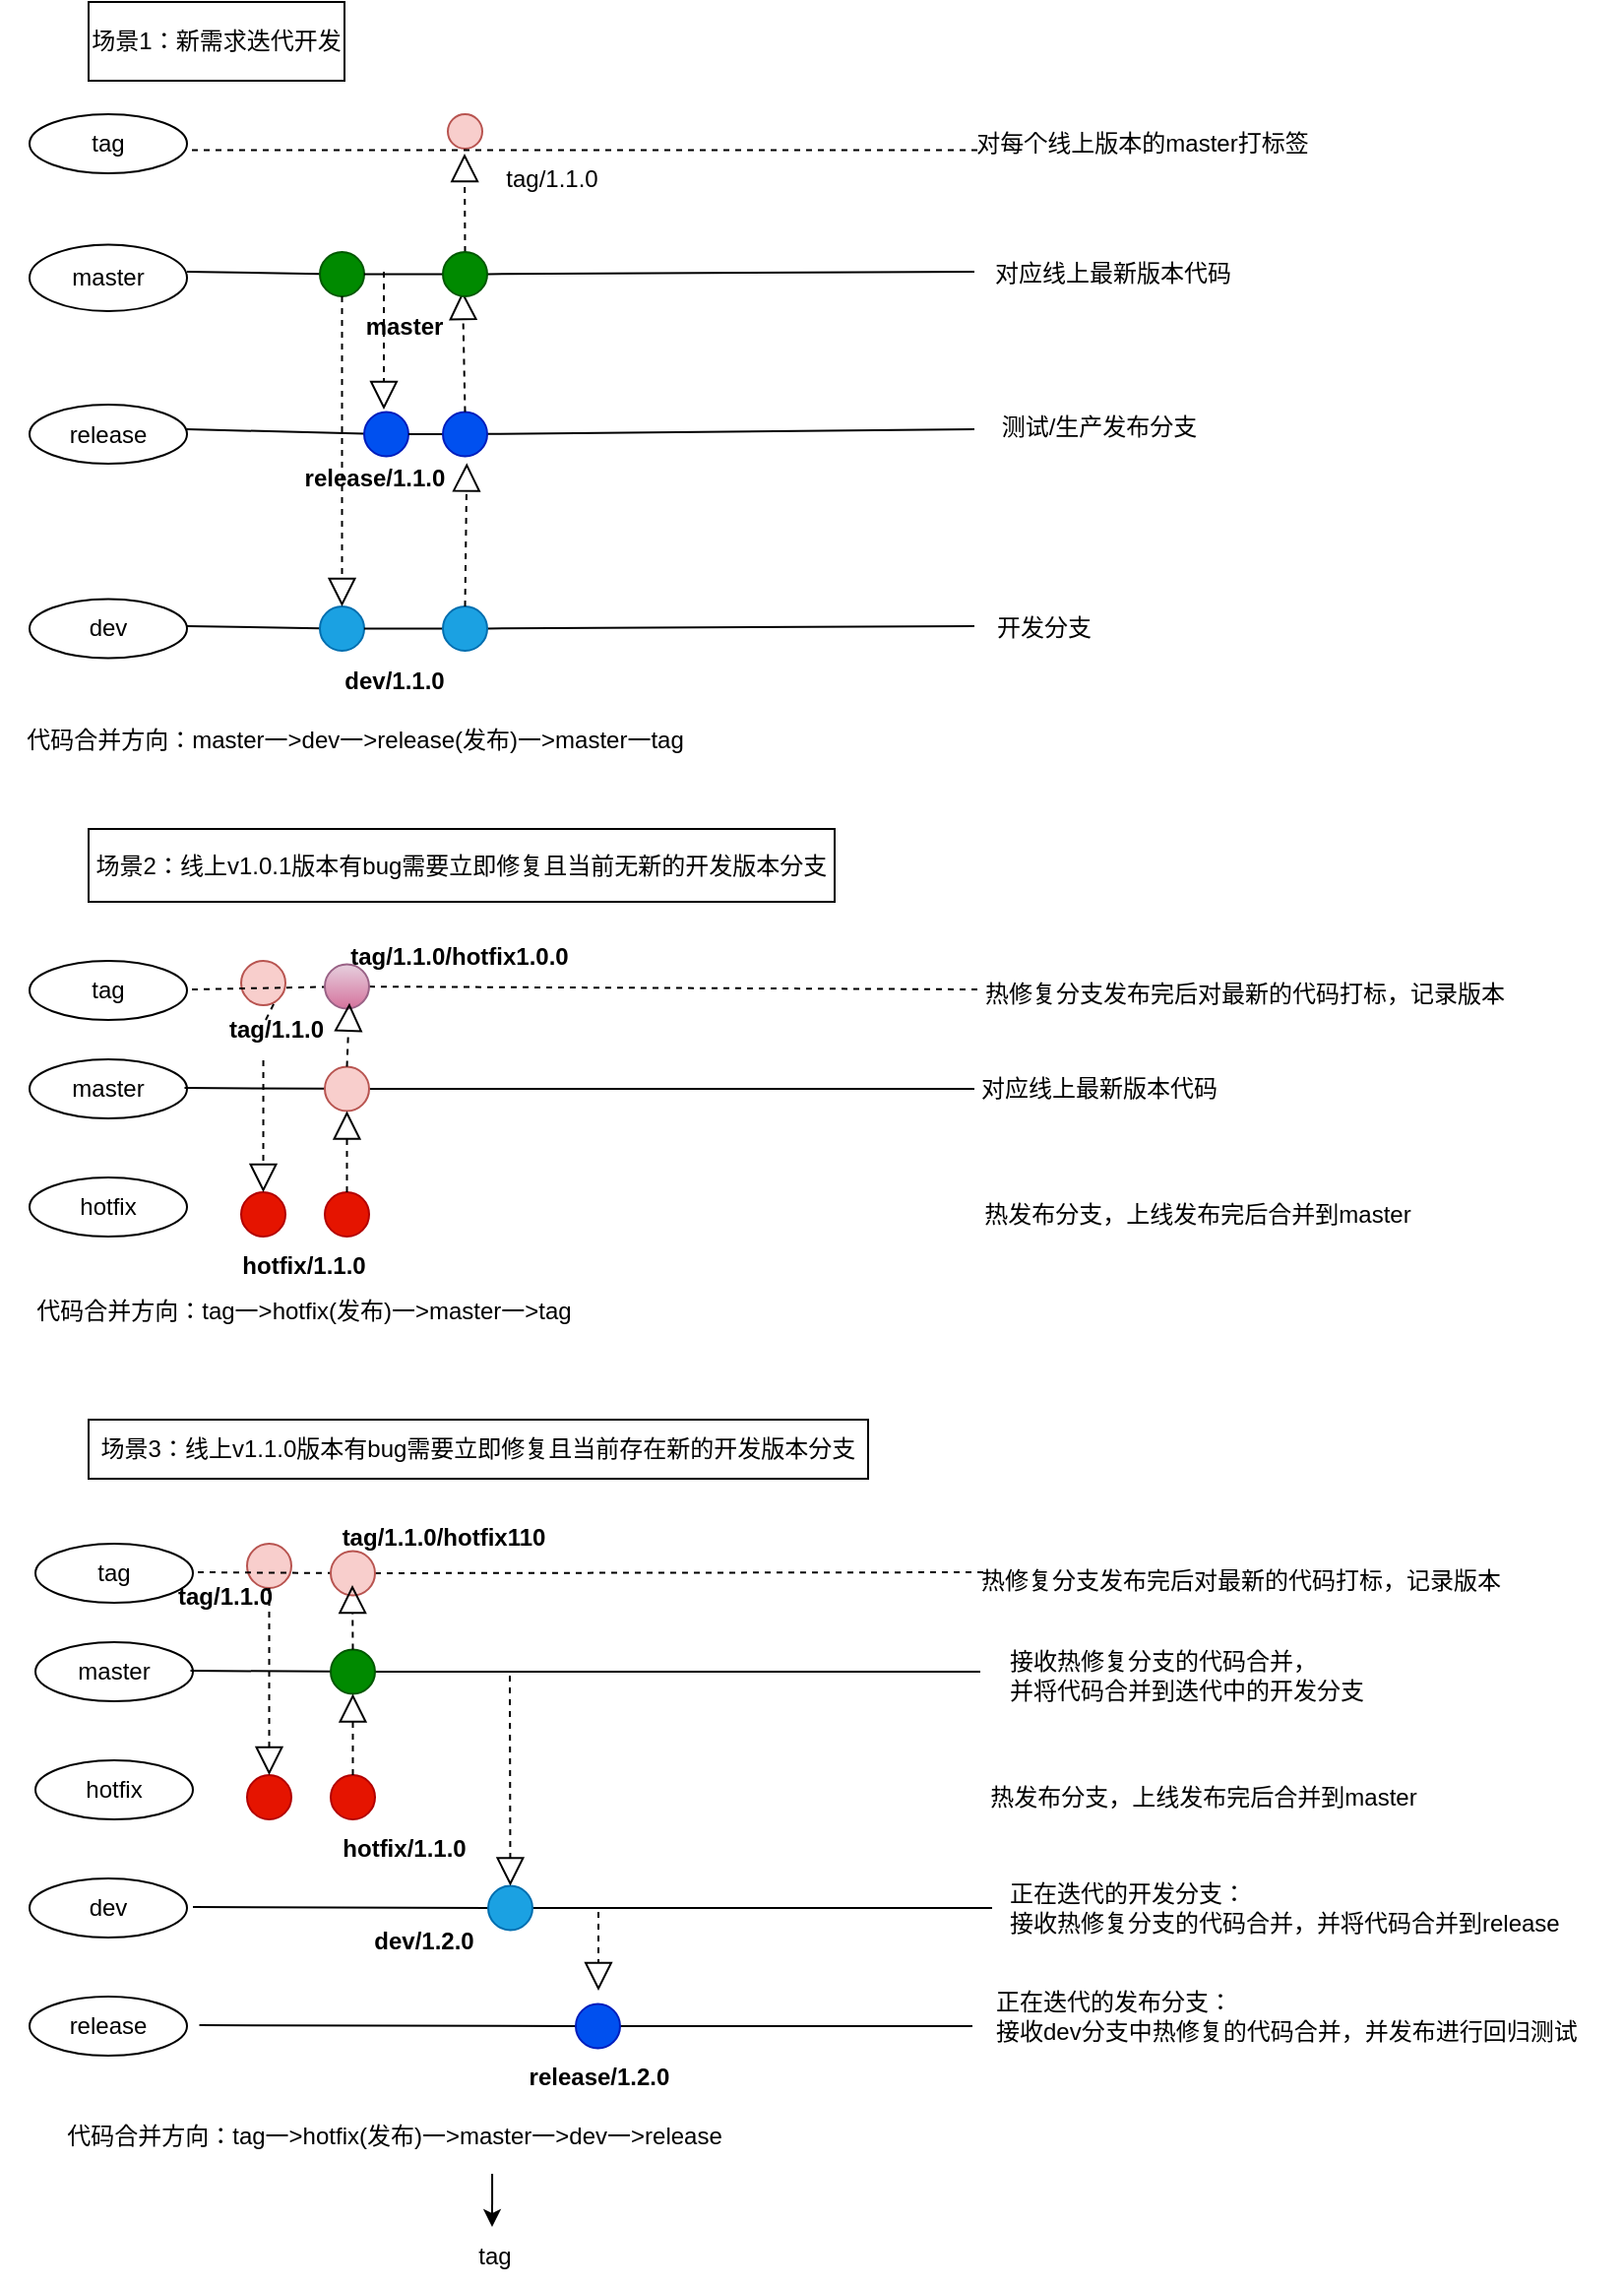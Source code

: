 <mxfile version="20.8.3" type="github">
  <diagram id="u3MLDT6FEJKh7IjFJ45a" name="第 1 页">
    <mxGraphModel dx="1910" dy="565" grid="1" gridSize="10" guides="1" tooltips="1" connect="1" arrows="1" fold="1" page="1" pageScale="1" pageWidth="827" pageHeight="1169" math="0" shadow="0">
      <root>
        <mxCell id="0" />
        <mxCell id="1" parent="0" />
        <mxCell id="BobIcJFzk0XD9MXeeOn0-2" value="master" style="ellipse;whiteSpace=wrap;html=1;" parent="1" vertex="1">
          <mxGeometry x="-749" y="123.25" width="80" height="33.75" as="geometry" />
        </mxCell>
        <mxCell id="BobIcJFzk0XD9MXeeOn0-3" value="tag" style="ellipse;whiteSpace=wrap;html=1;" parent="1" vertex="1">
          <mxGeometry x="-749" y="57" width="80" height="30" as="geometry" />
        </mxCell>
        <mxCell id="BobIcJFzk0XD9MXeeOn0-9" value="release" style="ellipse;whiteSpace=wrap;html=1;" parent="1" vertex="1">
          <mxGeometry x="-749" y="204.5" width="80" height="30" as="geometry" />
        </mxCell>
        <mxCell id="BobIcJFzk0XD9MXeeOn0-10" value="" style="endArrow=none;html=1;rounded=0;startArrow=none;" parent="1" source="BobIcJFzk0XD9MXeeOn0-19" edge="1">
          <mxGeometry width="50" height="50" relative="1" as="geometry">
            <mxPoint x="-669" y="217" as="sourcePoint" />
            <mxPoint x="-269" y="217" as="targetPoint" />
          </mxGeometry>
        </mxCell>
        <mxCell id="BobIcJFzk0XD9MXeeOn0-14" value="" style="endArrow=none;html=1;rounded=0;startArrow=none;" parent="1" source="BobIcJFzk0XD9MXeeOn0-18" edge="1">
          <mxGeometry width="50" height="50" relative="1" as="geometry">
            <mxPoint x="-669" y="137" as="sourcePoint" />
            <mxPoint x="-269" y="137" as="targetPoint" />
          </mxGeometry>
        </mxCell>
        <mxCell id="BobIcJFzk0XD9MXeeOn0-16" value="" style="ellipse;whiteSpace=wrap;html=1;aspect=fixed;fillColor=#e51400;strokeColor=#B20000;fontColor=#ffffff;" parent="1" vertex="1">
          <mxGeometry x="-641.5" y="604.5" width="22.5" height="22.5" as="geometry" />
        </mxCell>
        <mxCell id="BobIcJFzk0XD9MXeeOn0-17" value="" style="ellipse;whiteSpace=wrap;html=1;aspect=fixed;fillColor=#f8cecc;strokeColor=#b85450;" parent="1" vertex="1">
          <mxGeometry x="-641.5" y="487" width="22.5" height="22.5" as="geometry" />
        </mxCell>
        <mxCell id="BobIcJFzk0XD9MXeeOn0-21" value="" style="ellipse;whiteSpace=wrap;html=1;aspect=fixed;fillColor=#f8cecc;strokeColor=#b85450;" parent="1" vertex="1">
          <mxGeometry x="-536.5" y="57" width="17.5" height="17.5" as="geometry" />
        </mxCell>
        <mxCell id="BobIcJFzk0XD9MXeeOn0-28" value="" style="endArrow=none;html=1;rounded=0;" parent="1" target="BobIcJFzk0XD9MXeeOn0-27" edge="1">
          <mxGeometry width="50" height="50" relative="1" as="geometry">
            <mxPoint x="-669" y="137" as="sourcePoint" />
            <mxPoint x="-269" y="137" as="targetPoint" />
          </mxGeometry>
        </mxCell>
        <mxCell id="BobIcJFzk0XD9MXeeOn0-27" value="" style="ellipse;whiteSpace=wrap;html=1;aspect=fixed;fillColor=#008a00;strokeColor=#005700;fontColor=#ffffff;" parent="1" vertex="1">
          <mxGeometry x="-601.5" y="127" width="22.5" height="22.5" as="geometry" />
        </mxCell>
        <mxCell id="BobIcJFzk0XD9MXeeOn0-31" value="dev" style="ellipse;whiteSpace=wrap;html=1;" parent="1" vertex="1">
          <mxGeometry x="-749" y="303.25" width="80" height="30" as="geometry" />
        </mxCell>
        <mxCell id="BobIcJFzk0XD9MXeeOn0-32" value="" style="endArrow=none;html=1;rounded=0;startArrow=none;" parent="1" source="BobIcJFzk0XD9MXeeOn0-25" edge="1">
          <mxGeometry width="50" height="50" relative="1" as="geometry">
            <mxPoint x="-669" y="317" as="sourcePoint" />
            <mxPoint x="-269" y="317" as="targetPoint" />
          </mxGeometry>
        </mxCell>
        <mxCell id="BobIcJFzk0XD9MXeeOn0-35" value="场景1：新需求迭代开发" style="rounded=0;whiteSpace=wrap;html=1;" parent="1" vertex="1">
          <mxGeometry x="-719" width="130" height="40" as="geometry" />
        </mxCell>
        <mxCell id="BobIcJFzk0XD9MXeeOn0-37" value="" style="endArrow=none;html=1;rounded=0;" parent="1" target="BobIcJFzk0XD9MXeeOn0-22" edge="1">
          <mxGeometry width="50" height="50" relative="1" as="geometry">
            <mxPoint x="-669" y="317" as="sourcePoint" />
            <mxPoint x="-269" y="317" as="targetPoint" />
          </mxGeometry>
        </mxCell>
        <mxCell id="BobIcJFzk0XD9MXeeOn0-22" value="" style="ellipse;whiteSpace=wrap;html=1;aspect=fixed;fillColor=#1ba1e2;strokeColor=#006EAF;fontColor=#ffffff;" parent="1" vertex="1">
          <mxGeometry x="-601.5" y="307" width="22.5" height="22.5" as="geometry" />
        </mxCell>
        <mxCell id="BobIcJFzk0XD9MXeeOn0-40" value="" style="endArrow=block;dashed=1;endFill=0;endSize=12;html=1;rounded=0;exitX=0.5;exitY=1;exitDx=0;exitDy=0;" parent="1" source="BobIcJFzk0XD9MXeeOn0-27" target="BobIcJFzk0XD9MXeeOn0-22" edge="1">
          <mxGeometry width="160" relative="1" as="geometry">
            <mxPoint x="-579" y="247" as="sourcePoint" />
            <mxPoint x="-419" y="247" as="targetPoint" />
          </mxGeometry>
        </mxCell>
        <mxCell id="BobIcJFzk0XD9MXeeOn0-41" value="release/1.1.0" style="text;html=1;align=center;verticalAlign=middle;resizable=0;points=[];autosize=1;strokeColor=none;fillColor=none;fontStyle=1" parent="1" vertex="1">
          <mxGeometry x="-619" y="227" width="90" height="30" as="geometry" />
        </mxCell>
        <mxCell id="BobIcJFzk0XD9MXeeOn0-42" value="dev/1.1.0" style="text;html=1;align=center;verticalAlign=middle;resizable=0;points=[];autosize=1;strokeColor=none;fillColor=none;fontStyle=1" parent="1" vertex="1">
          <mxGeometry x="-599" y="329.5" width="70" height="30" as="geometry" />
        </mxCell>
        <mxCell id="BobIcJFzk0XD9MXeeOn0-44" value="" style="endArrow=none;html=1;rounded=0;startArrow=none;" parent="1" source="BobIcJFzk0XD9MXeeOn0-22" target="BobIcJFzk0XD9MXeeOn0-25" edge="1">
          <mxGeometry width="50" height="50" relative="1" as="geometry">
            <mxPoint x="-579.0" y="318.215" as="sourcePoint" />
            <mxPoint x="-269" y="317" as="targetPoint" />
          </mxGeometry>
        </mxCell>
        <mxCell id="BobIcJFzk0XD9MXeeOn0-25" value="" style="ellipse;whiteSpace=wrap;html=1;aspect=fixed;fillColor=#1ba1e2;strokeColor=#006EAF;fontColor=#ffffff;" parent="1" vertex="1">
          <mxGeometry x="-539" y="307" width="22.5" height="22.5" as="geometry" />
        </mxCell>
        <mxCell id="BobIcJFzk0XD9MXeeOn0-52" value="测试/生产发布分支" style="text;html=1;align=center;verticalAlign=middle;resizable=0;points=[];autosize=1;strokeColor=none;fillColor=none;" parent="1" vertex="1">
          <mxGeometry x="-266.5" y="200.75" width="120" height="30" as="geometry" />
        </mxCell>
        <mxCell id="BobIcJFzk0XD9MXeeOn0-53" value="开发分支" style="text;html=1;align=center;verticalAlign=middle;resizable=0;points=[];autosize=1;strokeColor=none;fillColor=none;" parent="1" vertex="1">
          <mxGeometry x="-269" y="303.25" width="70" height="30" as="geometry" />
        </mxCell>
        <mxCell id="BobIcJFzk0XD9MXeeOn0-54" value="对应线上最新版本代码" style="text;html=1;align=center;verticalAlign=middle;resizable=0;points=[];autosize=1;strokeColor=none;fillColor=none;" parent="1" vertex="1">
          <mxGeometry x="-269" y="123.25" width="140" height="30" as="geometry" />
        </mxCell>
        <mxCell id="BobIcJFzk0XD9MXeeOn0-59" value="" style="endArrow=none;dashed=1;html=1;rounded=0;" parent="1" edge="1">
          <mxGeometry width="50" height="50" relative="1" as="geometry">
            <mxPoint x="-666.5" y="75.25" as="sourcePoint" />
            <mxPoint x="-266.5" y="75.25" as="targetPoint" />
          </mxGeometry>
        </mxCell>
        <mxCell id="BobIcJFzk0XD9MXeeOn0-61" value="" style="endArrow=block;dashed=1;endFill=0;endSize=12;html=1;rounded=0;exitX=0.5;exitY=0;exitDx=0;exitDy=0;" parent="1" source="BobIcJFzk0XD9MXeeOn0-18" edge="1">
          <mxGeometry width="160" relative="1" as="geometry">
            <mxPoint x="-576.5" y="107.75" as="sourcePoint" />
            <mxPoint x="-528" y="77" as="targetPoint" />
          </mxGeometry>
        </mxCell>
        <mxCell id="BobIcJFzk0XD9MXeeOn0-63" value="对每个线上版本的master打标签" style="text;html=1;align=center;verticalAlign=middle;resizable=0;points=[];autosize=1;strokeColor=none;fillColor=none;" parent="1" vertex="1">
          <mxGeometry x="-279" y="57" width="190" height="30" as="geometry" />
        </mxCell>
        <mxCell id="BobIcJFzk0XD9MXeeOn0-66" value="" style="endArrow=block;dashed=1;endFill=0;endSize=12;html=1;rounded=0;" parent="1" edge="1">
          <mxGeometry width="160" relative="1" as="geometry">
            <mxPoint x="-569" y="137" as="sourcePoint" />
            <mxPoint x="-569" y="207" as="targetPoint" />
          </mxGeometry>
        </mxCell>
        <mxCell id="BobIcJFzk0XD9MXeeOn0-67" value="" style="endArrow=none;html=1;rounded=0;startArrow=none;" parent="1" target="BobIcJFzk0XD9MXeeOn0-26" edge="1">
          <mxGeometry width="50" height="50" relative="1" as="geometry">
            <mxPoint x="-669" y="217" as="sourcePoint" />
            <mxPoint x="-269" y="217" as="targetPoint" />
          </mxGeometry>
        </mxCell>
        <mxCell id="BobIcJFzk0XD9MXeeOn0-26" value="" style="ellipse;whiteSpace=wrap;html=1;aspect=fixed;fillColor=#0050ef;strokeColor=#001DBC;fontColor=#ffffff;" parent="1" vertex="1">
          <mxGeometry x="-579" y="208.25" width="22.5" height="22.5" as="geometry" />
        </mxCell>
        <mxCell id="BobIcJFzk0XD9MXeeOn0-70" value="" style="endArrow=none;html=1;rounded=0;startArrow=none;" parent="1" source="BobIcJFzk0XD9MXeeOn0-26" target="BobIcJFzk0XD9MXeeOn0-19" edge="1">
          <mxGeometry width="50" height="50" relative="1" as="geometry">
            <mxPoint x="-556.5" y="219.424" as="sourcePoint" />
            <mxPoint x="-269" y="217" as="targetPoint" />
          </mxGeometry>
        </mxCell>
        <mxCell id="BobIcJFzk0XD9MXeeOn0-19" value="" style="ellipse;whiteSpace=wrap;html=1;aspect=fixed;fillColor=#0050ef;strokeColor=#001DBC;fontColor=#ffffff;" parent="1" vertex="1">
          <mxGeometry x="-539" y="208.25" width="22.5" height="22.5" as="geometry" />
        </mxCell>
        <mxCell id="BobIcJFzk0XD9MXeeOn0-71" value="" style="endArrow=block;dashed=1;endFill=0;endSize=12;html=1;rounded=0;exitX=0.5;exitY=0;exitDx=0;exitDy=0;entryX=1.024;entryY=0.239;entryDx=0;entryDy=0;entryPerimeter=0;" parent="1" source="BobIcJFzk0XD9MXeeOn0-25" target="BobIcJFzk0XD9MXeeOn0-41" edge="1">
          <mxGeometry width="160" relative="1" as="geometry">
            <mxPoint x="-579" y="247" as="sourcePoint" />
            <mxPoint x="-419" y="247" as="targetPoint" />
          </mxGeometry>
        </mxCell>
        <mxCell id="BobIcJFzk0XD9MXeeOn0-72" value="" style="endArrow=block;dashed=1;endFill=0;endSize=12;html=1;rounded=0;exitX=0.5;exitY=0;exitDx=0;exitDy=0;" parent="1" source="BobIcJFzk0XD9MXeeOn0-19" edge="1">
          <mxGeometry width="160" relative="1" as="geometry">
            <mxPoint x="-579" y="247" as="sourcePoint" />
            <mxPoint x="-529" y="147" as="targetPoint" />
          </mxGeometry>
        </mxCell>
        <mxCell id="BobIcJFzk0XD9MXeeOn0-73" value="" style="endArrow=none;html=1;rounded=0;startArrow=none;" parent="1" source="BobIcJFzk0XD9MXeeOn0-27" target="BobIcJFzk0XD9MXeeOn0-18" edge="1">
          <mxGeometry width="50" height="50" relative="1" as="geometry">
            <mxPoint x="-579.0" y="138.215" as="sourcePoint" />
            <mxPoint x="-269" y="137" as="targetPoint" />
          </mxGeometry>
        </mxCell>
        <mxCell id="BobIcJFzk0XD9MXeeOn0-18" value="" style="ellipse;whiteSpace=wrap;html=1;aspect=fixed;fillColor=#008a00;strokeColor=#005700;fontColor=#ffffff;" parent="1" vertex="1">
          <mxGeometry x="-539" y="127" width="22.5" height="22.5" as="geometry" />
        </mxCell>
        <mxCell id="BobIcJFzk0XD9MXeeOn0-75" value="&lt;b&gt;master&lt;/b&gt;" style="text;html=1;align=center;verticalAlign=middle;resizable=0;points=[];autosize=1;strokeColor=none;fillColor=none;" parent="1" vertex="1">
          <mxGeometry x="-589" y="149.5" width="60" height="30" as="geometry" />
        </mxCell>
        <mxCell id="BobIcJFzk0XD9MXeeOn0-76" value="tag/1.1.0" style="text;html=1;align=center;verticalAlign=middle;resizable=0;points=[];autosize=1;strokeColor=none;fillColor=none;" parent="1" vertex="1">
          <mxGeometry x="-519" y="74.5" width="70" height="30" as="geometry" />
        </mxCell>
        <mxCell id="KTSMbRb8N_iu5CVPyep4-1" value="场景2：线上v1.0.1版本有bug需要立即修复且当前无新的开发版本分支" style="whiteSpace=wrap;html=1;" vertex="1" parent="1">
          <mxGeometry x="-719" y="420" width="379" height="37" as="geometry" />
        </mxCell>
        <mxCell id="KTSMbRb8N_iu5CVPyep4-2" value="tag" style="ellipse;whiteSpace=wrap;html=1;" vertex="1" parent="1">
          <mxGeometry x="-749" y="487" width="80" height="30" as="geometry" />
        </mxCell>
        <mxCell id="KTSMbRb8N_iu5CVPyep4-3" value="" style="endArrow=none;dashed=1;html=1;rounded=0;startArrow=none;" edge="1" parent="1" source="KTSMbRb8N_iu5CVPyep4-19">
          <mxGeometry width="50" height="50" relative="1" as="geometry">
            <mxPoint x="-666.5" y="501.5" as="sourcePoint" />
            <mxPoint x="-266.5" y="501.5" as="targetPoint" />
          </mxGeometry>
        </mxCell>
        <mxCell id="KTSMbRb8N_iu5CVPyep4-5" value="master" style="ellipse;whiteSpace=wrap;html=1;" vertex="1" parent="1">
          <mxGeometry x="-749" y="537" width="80" height="30" as="geometry" />
        </mxCell>
        <mxCell id="KTSMbRb8N_iu5CVPyep4-6" value="" style="endArrow=none;html=1;rounded=0;startArrow=none;" edge="1" parent="1" source="BobIcJFzk0XD9MXeeOn0-15">
          <mxGeometry relative="1" as="geometry">
            <mxPoint x="-670.25" y="551.5" as="sourcePoint" />
            <mxPoint x="-269" y="552" as="targetPoint" />
          </mxGeometry>
        </mxCell>
        <mxCell id="KTSMbRb8N_iu5CVPyep4-7" value="hotfix" style="ellipse;whiteSpace=wrap;html=1;" vertex="1" parent="1">
          <mxGeometry x="-749" y="597" width="80" height="30" as="geometry" />
        </mxCell>
        <mxCell id="KTSMbRb8N_iu5CVPyep4-10" value="" style="endArrow=none;html=1;rounded=0;" edge="1" parent="1" target="BobIcJFzk0XD9MXeeOn0-15">
          <mxGeometry relative="1" as="geometry">
            <mxPoint x="-670.25" y="551.5" as="sourcePoint" />
            <mxPoint x="-269" y="552" as="targetPoint" />
          </mxGeometry>
        </mxCell>
        <mxCell id="BobIcJFzk0XD9MXeeOn0-15" value="" style="ellipse;whiteSpace=wrap;html=1;aspect=fixed;fillColor=#f8cecc;strokeColor=#b85450;" parent="1" vertex="1">
          <mxGeometry x="-599" y="540.75" width="22.5" height="22.5" as="geometry" />
        </mxCell>
        <mxCell id="KTSMbRb8N_iu5CVPyep4-11" value="" style="endArrow=block;dashed=1;endFill=0;endSize=12;html=1;rounded=0;entryX=0.5;entryY=0;entryDx=0;entryDy=0;startArrow=none;exitX=0.411;exitY=1.017;exitDx=0;exitDy=0;exitPerimeter=0;" edge="1" parent="1" source="KTSMbRb8N_iu5CVPyep4-12" target="BobIcJFzk0XD9MXeeOn0-16">
          <mxGeometry width="160" relative="1" as="geometry">
            <mxPoint x="-639" y="537" as="sourcePoint" />
            <mxPoint x="-449" y="427" as="targetPoint" />
          </mxGeometry>
        </mxCell>
        <mxCell id="KTSMbRb8N_iu5CVPyep4-13" value="" style="endArrow=none;dashed=1;endFill=0;endSize=12;html=1;rounded=0;entryX=0.5;entryY=0;entryDx=0;entryDy=0;" edge="1" parent="1" target="KTSMbRb8N_iu5CVPyep4-12">
          <mxGeometry width="160" relative="1" as="geometry">
            <mxPoint x="-629" y="517" as="sourcePoint" />
            <mxPoint x="-630.25" y="604.5" as="targetPoint" />
          </mxGeometry>
        </mxCell>
        <mxCell id="KTSMbRb8N_iu5CVPyep4-12" value="tag/1.1.0" style="text;html=1;align=center;verticalAlign=middle;resizable=0;points=[];autosize=1;strokeColor=none;fillColor=none;fontStyle=1" vertex="1" parent="1">
          <mxGeometry x="-659" y="507" width="70" height="30" as="geometry" />
        </mxCell>
        <mxCell id="KTSMbRb8N_iu5CVPyep4-14" value="对应线上最新版本代码" style="text;html=1;align=center;verticalAlign=middle;resizable=0;points=[];autosize=1;strokeColor=none;fillColor=none;" vertex="1" parent="1">
          <mxGeometry x="-276.5" y="537" width="140" height="30" as="geometry" />
        </mxCell>
        <mxCell id="KTSMbRb8N_iu5CVPyep4-15" value="代码合并方向：master一&amp;gt;dev一&amp;gt;release(发布)一&amp;gt;master一tag" style="text;html=1;align=center;verticalAlign=middle;resizable=0;points=[];autosize=1;strokeColor=none;fillColor=none;" vertex="1" parent="1">
          <mxGeometry x="-764" y="359.5" width="360" height="30" as="geometry" />
        </mxCell>
        <mxCell id="KTSMbRb8N_iu5CVPyep4-16" value="热发布分支，上线发布完后合并到master" style="text;html=1;align=center;verticalAlign=middle;resizable=0;points=[];autosize=1;strokeColor=none;fillColor=none;" vertex="1" parent="1">
          <mxGeometry x="-276.5" y="600.75" width="240" height="30" as="geometry" />
        </mxCell>
        <mxCell id="KTSMbRb8N_iu5CVPyep4-17" value="" style="ellipse;whiteSpace=wrap;html=1;aspect=fixed;fillColor=#e51400;strokeColor=#B20000;fontColor=#ffffff;" vertex="1" parent="1">
          <mxGeometry x="-599" y="604.5" width="22.5" height="22.5" as="geometry" />
        </mxCell>
        <mxCell id="KTSMbRb8N_iu5CVPyep4-18" value="" style="endArrow=block;dashed=1;endFill=0;endSize=12;html=1;rounded=0;exitX=0.5;exitY=0;exitDx=0;exitDy=0;entryX=0.5;entryY=1;entryDx=0;entryDy=0;" edge="1" parent="1" source="KTSMbRb8N_iu5CVPyep4-17" target="BobIcJFzk0XD9MXeeOn0-15">
          <mxGeometry width="160" relative="1" as="geometry">
            <mxPoint x="-420" y="464" as="sourcePoint" />
            <mxPoint x="-260" y="464" as="targetPoint" />
          </mxGeometry>
        </mxCell>
        <mxCell id="KTSMbRb8N_iu5CVPyep4-20" value="" style="endArrow=none;dashed=1;html=1;rounded=0;" edge="1" parent="1" target="KTSMbRb8N_iu5CVPyep4-19">
          <mxGeometry width="50" height="50" relative="1" as="geometry">
            <mxPoint x="-666.5" y="501.5" as="sourcePoint" />
            <mxPoint x="-266.5" y="501.5" as="targetPoint" />
          </mxGeometry>
        </mxCell>
        <mxCell id="KTSMbRb8N_iu5CVPyep4-19" value="" style="ellipse;whiteSpace=wrap;html=1;aspect=fixed;fillColor=#e6d0de;strokeColor=#996185;gradientColor=#d5739d;" vertex="1" parent="1">
          <mxGeometry x="-599" y="488.75" width="22.5" height="22.5" as="geometry" />
        </mxCell>
        <mxCell id="KTSMbRb8N_iu5CVPyep4-21" value="" style="endArrow=block;dashed=1;endFill=0;endSize=12;html=1;rounded=0;exitX=0.5;exitY=0;exitDx=0;exitDy=0;entryX=1.036;entryY=0.047;entryDx=0;entryDy=0;entryPerimeter=0;" edge="1" parent="1" source="BobIcJFzk0XD9MXeeOn0-15" target="KTSMbRb8N_iu5CVPyep4-12">
          <mxGeometry width="160" relative="1" as="geometry">
            <mxPoint x="-577.75" y="614.5" as="sourcePoint" />
            <mxPoint x="-577.75" y="573.25" as="targetPoint" />
          </mxGeometry>
        </mxCell>
        <mxCell id="KTSMbRb8N_iu5CVPyep4-22" value="tag/1.1.0/hotfix1.0.0" style="text;html=1;align=center;verticalAlign=middle;resizable=0;points=[];autosize=1;strokeColor=none;fillColor=none;fontStyle=1" vertex="1" parent="1">
          <mxGeometry x="-596" y="470" width="130" height="30" as="geometry" />
        </mxCell>
        <mxCell id="KTSMbRb8N_iu5CVPyep4-23" value="热修复分支发布完后对最新的代码打标，记录版本" style="text;html=1;align=center;verticalAlign=middle;resizable=0;points=[];autosize=1;strokeColor=none;fillColor=none;" vertex="1" parent="1">
          <mxGeometry x="-277.5" y="488.75" width="290" height="30" as="geometry" />
        </mxCell>
        <mxCell id="KTSMbRb8N_iu5CVPyep4-24" value="hotfix/1.1.0" style="text;html=1;align=center;verticalAlign=middle;resizable=0;points=[];autosize=1;strokeColor=none;fillColor=none;fontStyle=1" vertex="1" parent="1">
          <mxGeometry x="-655" y="627" width="90" height="30" as="geometry" />
        </mxCell>
        <mxCell id="KTSMbRb8N_iu5CVPyep4-27" value="" style="ellipse;whiteSpace=wrap;html=1;aspect=fixed;fillColor=#e51400;strokeColor=#B20000;fontColor=#ffffff;" vertex="1" parent="1">
          <mxGeometry x="-638.5" y="900.5" width="22.5" height="22.5" as="geometry" />
        </mxCell>
        <mxCell id="KTSMbRb8N_iu5CVPyep4-28" value="" style="ellipse;whiteSpace=wrap;html=1;aspect=fixed;fillColor=#f8cecc;strokeColor=#b85450;" vertex="1" parent="1">
          <mxGeometry x="-638.5" y="783" width="22.5" height="22.5" as="geometry" />
        </mxCell>
        <mxCell id="KTSMbRb8N_iu5CVPyep4-29" value="场景3：线上v1.1.0版本有bug需要立即修复且当前存在新的开发版本分支" style="whiteSpace=wrap;html=1;" vertex="1" parent="1">
          <mxGeometry x="-719" y="720" width="396" height="30" as="geometry" />
        </mxCell>
        <mxCell id="KTSMbRb8N_iu5CVPyep4-30" value="tag" style="ellipse;whiteSpace=wrap;html=1;" vertex="1" parent="1">
          <mxGeometry x="-746" y="783" width="80" height="30" as="geometry" />
        </mxCell>
        <mxCell id="KTSMbRb8N_iu5CVPyep4-31" value="" style="endArrow=none;dashed=1;html=1;rounded=0;startArrow=none;" edge="1" parent="1" source="KTSMbRb8N_iu5CVPyep4-45">
          <mxGeometry width="50" height="50" relative="1" as="geometry">
            <mxPoint x="-663.5" y="797.5" as="sourcePoint" />
            <mxPoint x="-263.5" y="797.5" as="targetPoint" />
          </mxGeometry>
        </mxCell>
        <mxCell id="KTSMbRb8N_iu5CVPyep4-32" value="master" style="ellipse;whiteSpace=wrap;html=1;" vertex="1" parent="1">
          <mxGeometry x="-746" y="833" width="80" height="30" as="geometry" />
        </mxCell>
        <mxCell id="KTSMbRb8N_iu5CVPyep4-33" value="" style="endArrow=none;html=1;rounded=0;startArrow=none;" edge="1" parent="1" source="KTSMbRb8N_iu5CVPyep4-36">
          <mxGeometry relative="1" as="geometry">
            <mxPoint x="-667.25" y="847.5" as="sourcePoint" />
            <mxPoint x="-266" y="848" as="targetPoint" />
          </mxGeometry>
        </mxCell>
        <mxCell id="KTSMbRb8N_iu5CVPyep4-34" value="hotfix" style="ellipse;whiteSpace=wrap;html=1;" vertex="1" parent="1">
          <mxGeometry x="-746" y="893" width="80" height="30" as="geometry" />
        </mxCell>
        <mxCell id="KTSMbRb8N_iu5CVPyep4-35" value="" style="endArrow=none;html=1;rounded=0;" edge="1" parent="1" target="KTSMbRb8N_iu5CVPyep4-36">
          <mxGeometry relative="1" as="geometry">
            <mxPoint x="-667.25" y="847.5" as="sourcePoint" />
            <mxPoint x="-266" y="848" as="targetPoint" />
          </mxGeometry>
        </mxCell>
        <mxCell id="KTSMbRb8N_iu5CVPyep4-36" value="" style="ellipse;whiteSpace=wrap;html=1;aspect=fixed;fillColor=#008a00;strokeColor=#005700;fontColor=#ffffff;" vertex="1" parent="1">
          <mxGeometry x="-596" y="836.75" width="22.5" height="22.5" as="geometry" />
        </mxCell>
        <mxCell id="KTSMbRb8N_iu5CVPyep4-37" value="" style="endArrow=block;dashed=1;endFill=0;endSize=12;html=1;rounded=0;entryX=0.5;entryY=0;entryDx=0;entryDy=0;startArrow=none;exitX=0.5;exitY=1;exitDx=0;exitDy=0;" edge="1" parent="1" source="KTSMbRb8N_iu5CVPyep4-28" target="KTSMbRb8N_iu5CVPyep4-27">
          <mxGeometry width="160" relative="1" as="geometry">
            <mxPoint x="-626" y="834" as="sourcePoint" />
            <mxPoint x="-446" y="723" as="targetPoint" />
          </mxGeometry>
        </mxCell>
        <mxCell id="KTSMbRb8N_iu5CVPyep4-40" value="接收热修复分支的代码合并，&lt;br&gt;并将代码合并到迭代中的开发分支" style="text;html=1;align=left;verticalAlign=middle;resizable=0;points=[];autosize=1;strokeColor=none;fillColor=none;" vertex="1" parent="1">
          <mxGeometry x="-253.5" y="830" width="200" height="40" as="geometry" />
        </mxCell>
        <mxCell id="KTSMbRb8N_iu5CVPyep4-41" value="热发布分支，上线发布完后合并到master" style="text;html=1;align=center;verticalAlign=middle;resizable=0;points=[];autosize=1;strokeColor=none;fillColor=none;" vertex="1" parent="1">
          <mxGeometry x="-273.5" y="896.75" width="240" height="30" as="geometry" />
        </mxCell>
        <mxCell id="KTSMbRb8N_iu5CVPyep4-42" value="" style="ellipse;whiteSpace=wrap;html=1;aspect=fixed;fillColor=#e51400;strokeColor=#B20000;fontColor=#ffffff;" vertex="1" parent="1">
          <mxGeometry x="-596" y="900.5" width="22.5" height="22.5" as="geometry" />
        </mxCell>
        <mxCell id="KTSMbRb8N_iu5CVPyep4-43" value="" style="endArrow=block;dashed=1;endFill=0;endSize=12;html=1;rounded=0;exitX=0.5;exitY=0;exitDx=0;exitDy=0;entryX=0.5;entryY=1;entryDx=0;entryDy=0;" edge="1" parent="1" source="KTSMbRb8N_iu5CVPyep4-42" target="KTSMbRb8N_iu5CVPyep4-36">
          <mxGeometry width="160" relative="1" as="geometry">
            <mxPoint x="-417" y="760" as="sourcePoint" />
            <mxPoint x="-257" y="760" as="targetPoint" />
          </mxGeometry>
        </mxCell>
        <mxCell id="KTSMbRb8N_iu5CVPyep4-44" value="" style="endArrow=none;dashed=1;html=1;rounded=0;" edge="1" parent="1" target="KTSMbRb8N_iu5CVPyep4-45">
          <mxGeometry width="50" height="50" relative="1" as="geometry">
            <mxPoint x="-663.5" y="797.5" as="sourcePoint" />
            <mxPoint x="-263.5" y="797.5" as="targetPoint" />
          </mxGeometry>
        </mxCell>
        <mxCell id="KTSMbRb8N_iu5CVPyep4-45" value="" style="ellipse;whiteSpace=wrap;html=1;aspect=fixed;fillColor=#f8cecc;strokeColor=#b85450;" vertex="1" parent="1">
          <mxGeometry x="-596" y="786.75" width="22.5" height="22.5" as="geometry" />
        </mxCell>
        <mxCell id="KTSMbRb8N_iu5CVPyep4-46" value="" style="endArrow=block;dashed=1;endFill=0;endSize=12;html=1;rounded=0;exitX=0.5;exitY=0;exitDx=0;exitDy=0;" edge="1" parent="1" source="KTSMbRb8N_iu5CVPyep4-36">
          <mxGeometry width="160" relative="1" as="geometry">
            <mxPoint x="-574.75" y="910.5" as="sourcePoint" />
            <mxPoint x="-585" y="804" as="targetPoint" />
          </mxGeometry>
        </mxCell>
        <mxCell id="KTSMbRb8N_iu5CVPyep4-47" value="tag/1.1.0/hotfix110" style="text;html=1;align=center;verticalAlign=middle;resizable=0;points=[];autosize=1;strokeColor=none;fillColor=none;fontStyle=1" vertex="1" parent="1">
          <mxGeometry x="-604" y="765" width="130" height="30" as="geometry" />
        </mxCell>
        <mxCell id="KTSMbRb8N_iu5CVPyep4-48" value="热修复分支发布完后对最新的代码打标，记录版本" style="text;html=1;align=center;verticalAlign=middle;resizable=0;points=[];autosize=1;strokeColor=none;fillColor=none;" vertex="1" parent="1">
          <mxGeometry x="-279" y="786.75" width="290" height="30" as="geometry" />
        </mxCell>
        <mxCell id="KTSMbRb8N_iu5CVPyep4-49" value="hotfix/1.1.0" style="text;html=1;align=center;verticalAlign=middle;resizable=0;points=[];autosize=1;strokeColor=none;fillColor=none;fontStyle=1" vertex="1" parent="1">
          <mxGeometry x="-604" y="923" width="90" height="30" as="geometry" />
        </mxCell>
        <mxCell id="KTSMbRb8N_iu5CVPyep4-50" value="代码合并方向：tag一&amp;gt;hotfix(发布)一&amp;gt;master一&amp;gt;tag" style="text;html=1;align=center;verticalAlign=middle;resizable=0;points=[];autosize=1;strokeColor=none;fillColor=none;" vertex="1" parent="1">
          <mxGeometry x="-760" y="650" width="300" height="30" as="geometry" />
        </mxCell>
        <mxCell id="KTSMbRb8N_iu5CVPyep4-51" value="dev" style="ellipse;whiteSpace=wrap;html=1;" vertex="1" parent="1">
          <mxGeometry x="-749" y="953" width="80" height="30" as="geometry" />
        </mxCell>
        <mxCell id="KTSMbRb8N_iu5CVPyep4-52" value="" style="endArrow=none;html=1;rounded=0;startArrow=none;" edge="1" parent="1" source="KTSMbRb8N_iu5CVPyep4-54">
          <mxGeometry relative="1" as="geometry">
            <mxPoint x="-666" y="967.5" as="sourcePoint" />
            <mxPoint x="-260" y="968" as="targetPoint" />
          </mxGeometry>
        </mxCell>
        <mxCell id="KTSMbRb8N_iu5CVPyep4-55" value="" style="endArrow=none;html=1;rounded=0;startArrow=none;" edge="1" parent="1" target="KTSMbRb8N_iu5CVPyep4-54">
          <mxGeometry relative="1" as="geometry">
            <mxPoint x="-666" y="967.5" as="sourcePoint" />
            <mxPoint x="-260" y="968" as="targetPoint" />
          </mxGeometry>
        </mxCell>
        <mxCell id="KTSMbRb8N_iu5CVPyep4-54" value="" style="ellipse;whiteSpace=wrap;html=1;aspect=fixed;fillColor=#1ba1e2;strokeColor=#006EAF;fontColor=#ffffff;" vertex="1" parent="1">
          <mxGeometry x="-516" y="956.75" width="22.5" height="22.5" as="geometry" />
        </mxCell>
        <mxCell id="KTSMbRb8N_iu5CVPyep4-56" value="" style="endArrow=block;dashed=1;endFill=0;endSize=12;html=1;rounded=0;entryX=0.5;entryY=0;entryDx=0;entryDy=0;" edge="1" parent="1" target="KTSMbRb8N_iu5CVPyep4-54">
          <mxGeometry width="160" relative="1" as="geometry">
            <mxPoint x="-505" y="850" as="sourcePoint" />
            <mxPoint x="-260" y="1083" as="targetPoint" />
          </mxGeometry>
        </mxCell>
        <mxCell id="KTSMbRb8N_iu5CVPyep4-58" value="dev/1.2.0" style="text;html=1;align=center;verticalAlign=middle;resizable=0;points=[];autosize=1;strokeColor=none;fillColor=none;fontStyle=1" vertex="1" parent="1">
          <mxGeometry x="-584" y="970" width="70" height="30" as="geometry" />
        </mxCell>
        <mxCell id="KTSMbRb8N_iu5CVPyep4-60" value="release" style="ellipse;whiteSpace=wrap;html=1;" vertex="1" parent="1">
          <mxGeometry x="-749" y="1013" width="80" height="30" as="geometry" />
        </mxCell>
        <mxCell id="KTSMbRb8N_iu5CVPyep4-61" value="" style="endArrow=none;html=1;rounded=0;startArrow=none;" edge="1" parent="1" source="BobIcJFzk0XD9MXeeOn0-20">
          <mxGeometry relative="1" as="geometry">
            <mxPoint x="-662.75" y="1027.5" as="sourcePoint" />
            <mxPoint x="-270" y="1028" as="targetPoint" />
          </mxGeometry>
        </mxCell>
        <mxCell id="KTSMbRb8N_iu5CVPyep4-62" value="" style="endArrow=block;dashed=1;endFill=0;endSize=12;html=1;rounded=0;" edge="1" parent="1">
          <mxGeometry width="160" relative="1" as="geometry">
            <mxPoint x="-460" y="970" as="sourcePoint" />
            <mxPoint x="-460" y="1010" as="targetPoint" />
          </mxGeometry>
        </mxCell>
        <mxCell id="KTSMbRb8N_iu5CVPyep4-64" value="" style="endArrow=none;html=1;rounded=0;startArrow=none;" edge="1" parent="1" target="BobIcJFzk0XD9MXeeOn0-20">
          <mxGeometry relative="1" as="geometry">
            <mxPoint x="-662.75" y="1027.5" as="sourcePoint" />
            <mxPoint x="-270" y="1028" as="targetPoint" />
          </mxGeometry>
        </mxCell>
        <mxCell id="BobIcJFzk0XD9MXeeOn0-20" value="" style="ellipse;whiteSpace=wrap;html=1;aspect=fixed;fillColor=#0050ef;strokeColor=#001DBC;fontColor=#ffffff;" parent="1" vertex="1">
          <mxGeometry x="-471.5" y="1016.75" width="22.5" height="22.5" as="geometry" />
        </mxCell>
        <mxCell id="KTSMbRb8N_iu5CVPyep4-67" value="release/1.2.0" style="text;html=1;align=center;verticalAlign=middle;resizable=0;points=[];autosize=1;strokeColor=none;fillColor=none;fontStyle=1" vertex="1" parent="1">
          <mxGeometry x="-505.25" y="1039.25" width="90" height="30" as="geometry" />
        </mxCell>
        <mxCell id="KTSMbRb8N_iu5CVPyep4-68" value="正在迭代的开发分支：&lt;br&gt;接收热修复分支的代码合并，并将代码合并到release" style="text;html=1;align=left;verticalAlign=middle;resizable=0;points=[];autosize=1;strokeColor=none;fillColor=none;" vertex="1" parent="1">
          <mxGeometry x="-253.5" y="948" width="300" height="40" as="geometry" />
        </mxCell>
        <mxCell id="KTSMbRb8N_iu5CVPyep4-69" value="正在迭代的发布分支：&lt;br&gt;接收dev分支中热修复的代码合并，并发布进行回归测试" style="text;html=1;align=left;verticalAlign=middle;resizable=0;points=[];autosize=1;strokeColor=none;fillColor=none;" vertex="1" parent="1">
          <mxGeometry x="-260" y="1003" width="320" height="40" as="geometry" />
        </mxCell>
        <mxCell id="KTSMbRb8N_iu5CVPyep4-70" value="tag/1.1.0" style="text;html=1;align=center;verticalAlign=middle;resizable=0;points=[];autosize=1;strokeColor=none;fillColor=none;fontStyle=1" vertex="1" parent="1">
          <mxGeometry x="-685" y="795" width="70" height="30" as="geometry" />
        </mxCell>
        <mxCell id="KTSMbRb8N_iu5CVPyep4-71" value="代码合并方向：tag一&amp;gt;hotfix(发布)一&amp;gt;master一&amp;gt;dev一&amp;gt;release" style="text;html=1;align=center;verticalAlign=middle;resizable=0;points=[];autosize=1;strokeColor=none;fillColor=none;" vertex="1" parent="1">
          <mxGeometry x="-744" y="1069.25" width="360" height="30" as="geometry" />
        </mxCell>
        <mxCell id="KTSMbRb8N_iu5CVPyep4-75" value="" style="edgeStyle=orthogonalEdgeStyle;rounded=0;orthogonalLoop=1;jettySize=auto;html=1;exitX=0.639;exitY=1.124;exitDx=0;exitDy=0;exitPerimeter=0;" edge="1" parent="1" source="KTSMbRb8N_iu5CVPyep4-71">
          <mxGeometry relative="1" as="geometry">
            <mxPoint x="-514" y="1130" as="sourcePoint" />
            <mxPoint x="-514" y="1130" as="targetPoint" />
          </mxGeometry>
        </mxCell>
        <mxCell id="KTSMbRb8N_iu5CVPyep4-74" value="tag" style="text;html=1;align=center;verticalAlign=middle;resizable=0;points=[];autosize=1;strokeColor=none;fillColor=none;" vertex="1" parent="1">
          <mxGeometry x="-533.5" y="1130" width="40" height="30" as="geometry" />
        </mxCell>
      </root>
    </mxGraphModel>
  </diagram>
</mxfile>
